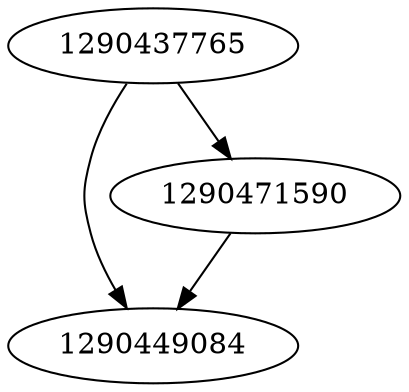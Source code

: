 strict digraph  {
1290449084;
1290437765;
1290471590;
1290437765 -> 1290449084;
1290437765 -> 1290471590;
1290471590 -> 1290449084;
}
